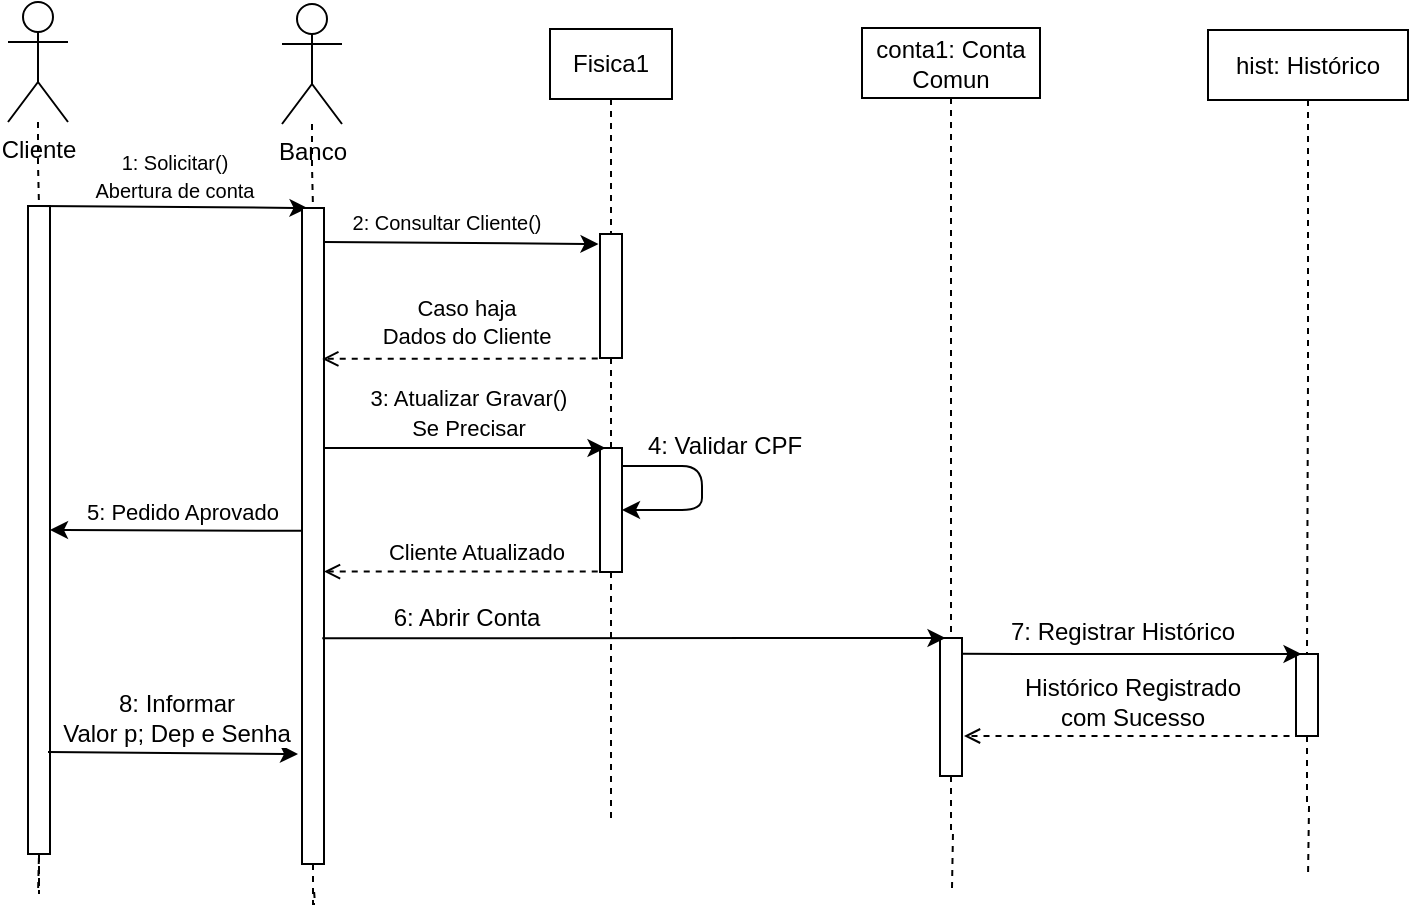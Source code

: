 <mxfile version="12.2.4" type="device" pages="2"><diagram id="BndhB5J_huD5INocB61r" name="Abertura Conta"><mxGraphModel dx="1708" dy="1669" grid="1" gridSize="1" guides="1" tooltips="1" connect="1" arrows="1" fold="1" page="1" pageScale="1" pageWidth="1169" pageHeight="827" math="0" shadow="0"><root><mxCell id="0"/><mxCell id="1" parent="0"/><mxCell id="XQxfISNTg6axHbnLSUz--3" style="edgeStyle=orthogonalEdgeStyle;rounded=0;orthogonalLoop=1;jettySize=auto;html=1;dashed=1;endArrow=none;endFill=0;" edge="1" parent="1" source="XQxfISNTg6axHbnLSUz--16"><mxGeometry relative="1" as="geometry"><mxPoint x="233" y="-237" as="targetPoint"/></mxGeometry></mxCell><mxCell id="XQxfISNTg6axHbnLSUz--1" value="Cliente" style="shape=umlActor;verticalLabelPosition=bottom;labelBackgroundColor=#ffffff;verticalAlign=top;html=1;outlineConnect=0;" vertex="1" parent="1"><mxGeometry x="218" y="-683" width="30" height="60" as="geometry"/></mxCell><mxCell id="XQxfISNTg6axHbnLSUz--5" style="edgeStyle=orthogonalEdgeStyle;rounded=0;orthogonalLoop=1;jettySize=auto;html=1;dashed=1;endArrow=none;endFill=0;" edge="1" source="XQxfISNTg6axHbnLSUz--19" parent="1"><mxGeometry relative="1" as="geometry"><mxPoint x="371" y="-239" as="targetPoint"/></mxGeometry></mxCell><mxCell id="XQxfISNTg6axHbnLSUz--6" value="Banco" style="shape=umlActor;verticalLabelPosition=bottom;labelBackgroundColor=#ffffff;verticalAlign=top;html=1;outlineConnect=0;" vertex="1" parent="1"><mxGeometry x="355" y="-682" width="30" height="60" as="geometry"/></mxCell><mxCell id="XQxfISNTg6axHbnLSUz--11" style="edgeStyle=orthogonalEdgeStyle;rounded=0;orthogonalLoop=1;jettySize=auto;html=1;dashed=1;endArrow=none;endFill=0;" edge="1" parent="1" source="XQxfISNTg6axHbnLSUz--26"><mxGeometry relative="1" as="geometry"><mxPoint x="519.5" y="-272.483" as="targetPoint"/></mxGeometry></mxCell><mxCell id="XQxfISNTg6axHbnLSUz--8" value="Fisica1" style="rounded=0;whiteSpace=wrap;html=1;" vertex="1" parent="1"><mxGeometry x="489" y="-669.5" width="61" height="35" as="geometry"/></mxCell><mxCell id="XQxfISNTg6axHbnLSUz--12" style="edgeStyle=orthogonalEdgeStyle;rounded=0;orthogonalLoop=1;jettySize=auto;html=1;dashed=1;endArrow=none;endFill=0;" edge="1" parent="1" source="XQxfISNTg6axHbnLSUz--34"><mxGeometry relative="1" as="geometry"><mxPoint x="690" y="-240" as="targetPoint"/></mxGeometry></mxCell><mxCell id="XQxfISNTg6axHbnLSUz--9" value="conta1: Conta Comun" style="rounded=0;whiteSpace=wrap;html=1;" vertex="1" parent="1"><mxGeometry x="645" y="-670" width="89" height="35" as="geometry"/></mxCell><mxCell id="XQxfISNTg6axHbnLSUz--14" value="" style="edgeStyle=orthogonalEdgeStyle;rounded=0;orthogonalLoop=1;jettySize=auto;html=1;dashed=1;endArrow=none;endFill=0;" edge="1" parent="1" source="XQxfISNTg6axHbnLSUz--38"><mxGeometry relative="1" as="geometry"><mxPoint x="868" y="-245" as="targetPoint"/></mxGeometry></mxCell><mxCell id="XQxfISNTg6axHbnLSUz--10" value="hist: Histórico" style="rounded=0;whiteSpace=wrap;html=1;" vertex="1" parent="1"><mxGeometry x="818" y="-669" width="100" height="35" as="geometry"/></mxCell><mxCell id="XQxfISNTg6axHbnLSUz--16" value="" style="rounded=0;whiteSpace=wrap;html=1;" vertex="1" parent="1"><mxGeometry x="228" y="-581" width="11" height="324" as="geometry"/></mxCell><mxCell id="XQxfISNTg6axHbnLSUz--17" style="edgeStyle=orthogonalEdgeStyle;rounded=0;orthogonalLoop=1;jettySize=auto;html=1;dashed=1;endArrow=none;endFill=0;" edge="1" parent="1" source="XQxfISNTg6axHbnLSUz--1" target="XQxfISNTg6axHbnLSUz--16"><mxGeometry relative="1" as="geometry"><mxPoint x="232" y="-262" as="targetPoint"/><mxPoint x="232.862" y="-623" as="sourcePoint"/></mxGeometry></mxCell><mxCell id="XQxfISNTg6axHbnLSUz--18" value="&lt;font style=&quot;font-size: 10px&quot;&gt;1: Solicitar()&lt;br&gt;Abertura de conta&lt;/font&gt;" style="endArrow=classic;html=1;exitX=0.5;exitY=0;exitDx=0;exitDy=0;entryX=0.25;entryY=0;entryDx=0;entryDy=0;" edge="1" parent="1" source="XQxfISNTg6axHbnLSUz--16" target="XQxfISNTg6axHbnLSUz--19"><mxGeometry x="-0.004" y="15" width="50" height="50" relative="1" as="geometry"><mxPoint x="254" y="-485" as="sourcePoint"/><mxPoint x="325" y="-583" as="targetPoint"/><mxPoint as="offset"/></mxGeometry></mxCell><mxCell id="XQxfISNTg6axHbnLSUz--19" value="" style="rounded=0;whiteSpace=wrap;html=1;" vertex="1" parent="1"><mxGeometry x="365" y="-580" width="11" height="328" as="geometry"/></mxCell><mxCell id="XQxfISNTg6axHbnLSUz--20" style="edgeStyle=orthogonalEdgeStyle;rounded=0;orthogonalLoop=1;jettySize=auto;html=1;dashed=1;endArrow=none;endFill=0;" edge="1" parent="1" source="XQxfISNTg6axHbnLSUz--6" target="XQxfISNTg6axHbnLSUz--19"><mxGeometry relative="1" as="geometry"><mxPoint x="371" y="-271.241" as="targetPoint"/><mxPoint x="370.103" y="-622" as="sourcePoint"/></mxGeometry></mxCell><mxCell id="XQxfISNTg6axHbnLSUz--21" value="" style="rounded=0;whiteSpace=wrap;html=1;" vertex="1" parent="1"><mxGeometry x="514" y="-567" width="11" height="62" as="geometry"/></mxCell><mxCell id="XQxfISNTg6axHbnLSUz--22" style="edgeStyle=orthogonalEdgeStyle;rounded=0;orthogonalLoop=1;jettySize=auto;html=1;dashed=1;endArrow=none;endFill=0;" edge="1" parent="1" source="XQxfISNTg6axHbnLSUz--8" target="XQxfISNTg6axHbnLSUz--21"><mxGeometry relative="1" as="geometry"><mxPoint x="519.5" y="-272.483" as="targetPoint"/><mxPoint x="519.759" y="-634.5" as="sourcePoint"/></mxGeometry></mxCell><mxCell id="XQxfISNTg6axHbnLSUz--24" value="&lt;span style=&quot;font-size: 10px&quot;&gt;2: Consultar Cliente()&lt;/span&gt;" style="endArrow=classic;html=1;entryX=0.25;entryY=0;entryDx=0;entryDy=0;exitX=1.045;exitY=0.055;exitDx=0;exitDy=0;exitPerimeter=0;" edge="1" parent="1"><mxGeometry x="-0.112" y="10" width="50" height="50" relative="1" as="geometry"><mxPoint x="375.995" y="-563.02" as="sourcePoint"/><mxPoint x="513.25" y="-562.0" as="targetPoint"/><mxPoint as="offset"/></mxGeometry></mxCell><mxCell id="XQxfISNTg6axHbnLSUz--25" value="Caso haja&lt;br&gt;Dados do Cliente" style="endArrow=open;html=1;exitX=-0.103;exitY=1.004;exitDx=0;exitDy=0;exitPerimeter=0;entryX=0.922;entryY=0.23;entryDx=0;entryDy=0;dashed=1;endFill=0;entryPerimeter=0;" edge="1" parent="1" source="XQxfISNTg6axHbnLSUz--21" target="XQxfISNTg6axHbnLSUz--19"><mxGeometry x="-0.052" y="-18" width="50" height="50" relative="1" as="geometry"><mxPoint x="412" y="-464" as="sourcePoint"/><mxPoint x="462" y="-514" as="targetPoint"/><mxPoint as="offset"/></mxGeometry></mxCell><mxCell id="XQxfISNTg6axHbnLSUz--26" value="" style="rounded=0;whiteSpace=wrap;html=1;" vertex="1" parent="1"><mxGeometry x="514" y="-460" width="11" height="62" as="geometry"/></mxCell><mxCell id="XQxfISNTg6axHbnLSUz--27" style="edgeStyle=orthogonalEdgeStyle;rounded=0;orthogonalLoop=1;jettySize=auto;html=1;dashed=1;endArrow=none;endFill=0;" edge="1" parent="1" source="XQxfISNTg6axHbnLSUz--21" target="XQxfISNTg6axHbnLSUz--26"><mxGeometry relative="1" as="geometry"><mxPoint x="519.5" y="-272.483" as="targetPoint"/><mxPoint x="519.5" y="-505.0" as="sourcePoint"/></mxGeometry></mxCell><mxCell id="XQxfISNTg6axHbnLSUz--28" value="" style="endArrow=classic;html=1;entryX=0.25;entryY=0;entryDx=0;entryDy=0;exitX=1.01;exitY=0.366;exitDx=0;exitDy=0;exitPerimeter=0;" edge="1" parent="1" source="XQxfISNTg6axHbnLSUz--19" target="XQxfISNTg6axHbnLSUz--26"><mxGeometry width="50" height="50" relative="1" as="geometry"><mxPoint x="375" y="-454" as="sourcePoint"/><mxPoint x="487" y="-453" as="targetPoint"/></mxGeometry></mxCell><mxCell id="XQxfISNTg6axHbnLSUz--29" value="&lt;font style=&quot;font-size: 11px&quot;&gt;&lt;span&gt;3: Atualizar Gravar()&lt;br&gt;&lt;/span&gt;Se Precisar&lt;/font&gt;&lt;span style=&quot;font-size: 10px&quot;&gt;&lt;br&gt;&lt;/span&gt;" style="text;html=1;resizable=0;points=[];align=center;verticalAlign=middle;labelBackgroundColor=#ffffff;" vertex="1" connectable="0" parent="XQxfISNTg6axHbnLSUz--28"><mxGeometry x="-0.286" y="3" relative="1" as="geometry"><mxPoint x="22" y="-15.5" as="offset"/></mxGeometry></mxCell><mxCell id="XQxfISNTg6axHbnLSUz--30" value="" style="endArrow=classic;html=1;exitX=1;exitY=0.145;exitDx=0;exitDy=0;exitPerimeter=0;entryX=1;entryY=0.5;entryDx=0;entryDy=0;" edge="1" parent="1" source="XQxfISNTg6axHbnLSUz--26" target="XQxfISNTg6axHbnLSUz--26"><mxGeometry width="50" height="50" relative="1" as="geometry"><mxPoint x="545" y="-443" as="sourcePoint"/><mxPoint x="562" y="-433" as="targetPoint"/><Array as="points"><mxPoint x="565" y="-451"/><mxPoint x="565" y="-429"/></Array></mxGeometry></mxCell><mxCell id="XQxfISNTg6axHbnLSUz--31" value="4: Validar CPF" style="text;html=1;resizable=0;points=[];align=center;verticalAlign=middle;labelBackgroundColor=#ffffff;" vertex="1" connectable="0" parent="XQxfISNTg6axHbnLSUz--30"><mxGeometry x="-0.339" y="-1" relative="1" as="geometry"><mxPoint x="17.5" y="-11" as="offset"/></mxGeometry></mxCell><mxCell id="XQxfISNTg6axHbnLSUz--32" value="Cliente Atualizado" style="endArrow=open;html=1;exitX=-0.103;exitY=1.004;exitDx=0;exitDy=0;exitPerimeter=0;entryX=1.045;entryY=0.319;entryDx=0;entryDy=0;entryPerimeter=0;dashed=1;endFill=0;" edge="1" parent="1"><mxGeometry x="-0.111" y="-10" width="50" height="50" relative="1" as="geometry"><mxPoint x="512.867" y="-398.252" as="sourcePoint"/><mxPoint x="375.995" y="-398.216" as="targetPoint"/><mxPoint as="offset"/></mxGeometry></mxCell><mxCell id="XQxfISNTg6axHbnLSUz--33" value="5: Pedido Aprovado" style="endArrow=classic;html=1;exitX=0.019;exitY=0.684;exitDx=0;exitDy=0;exitPerimeter=0;" edge="1" parent="1"><mxGeometry x="-0.05" y="-9" width="50" height="50" relative="1" as="geometry"><mxPoint x="364.709" y="-418.576" as="sourcePoint"/><mxPoint x="239" y="-419" as="targetPoint"/><mxPoint as="offset"/></mxGeometry></mxCell><mxCell id="XQxfISNTg6axHbnLSUz--34" value="" style="rounded=0;whiteSpace=wrap;html=1;" vertex="1" parent="1"><mxGeometry x="684" y="-365" width="11" height="69" as="geometry"/></mxCell><mxCell id="XQxfISNTg6axHbnLSUz--35" style="edgeStyle=orthogonalEdgeStyle;rounded=0;orthogonalLoop=1;jettySize=auto;html=1;dashed=1;endArrow=none;endFill=0;" edge="1" parent="1" source="XQxfISNTg6axHbnLSUz--9" target="XQxfISNTg6axHbnLSUz--34"><mxGeometry relative="1" as="geometry"><mxPoint x="689" y="-262" as="targetPoint"/><mxPoint x="690" y="-635" as="sourcePoint"/></mxGeometry></mxCell><mxCell id="XQxfISNTg6axHbnLSUz--36" value="" style="endArrow=classic;html=1;entryX=0.25;entryY=0;entryDx=0;entryDy=0;exitX=0.922;exitY=0.656;exitDx=0;exitDy=0;exitPerimeter=0;" edge="1" parent="1" source="XQxfISNTg6axHbnLSUz--19" target="XQxfISNTg6axHbnLSUz--34"><mxGeometry width="50" height="50" relative="1" as="geometry"><mxPoint x="433" y="-358" as="sourcePoint"/><mxPoint x="468" y="-336" as="targetPoint"/></mxGeometry></mxCell><mxCell id="XQxfISNTg6axHbnLSUz--37" value="6: Abrir Conta" style="text;html=1;resizable=0;points=[];align=center;verticalAlign=middle;labelBackgroundColor=#ffffff;" vertex="1" connectable="0" parent="XQxfISNTg6axHbnLSUz--36"><mxGeometry x="-0.543" y="2" relative="1" as="geometry"><mxPoint x="1" y="-8" as="offset"/></mxGeometry></mxCell><mxCell id="XQxfISNTg6axHbnLSUz--38" value="" style="rounded=0;whiteSpace=wrap;html=1;" vertex="1" parent="1"><mxGeometry x="862" y="-357" width="11" height="41" as="geometry"/></mxCell><mxCell id="XQxfISNTg6axHbnLSUz--39" value="" style="edgeStyle=orthogonalEdgeStyle;rounded=0;orthogonalLoop=1;jettySize=auto;html=1;dashed=1;endArrow=none;endFill=0;" edge="1" parent="1" source="XQxfISNTg6axHbnLSUz--10" target="XQxfISNTg6axHbnLSUz--38"><mxGeometry relative="1" as="geometry"><mxPoint x="868" y="-634" as="sourcePoint"/><mxPoint x="868" y="-299" as="targetPoint"/></mxGeometry></mxCell><mxCell id="XQxfISNTg6axHbnLSUz--43" value="" style="endArrow=classic;html=1;exitX=0.961;exitY=0.115;exitDx=0;exitDy=0;exitPerimeter=0;entryX=0.25;entryY=0;entryDx=0;entryDy=0;" edge="1" parent="1" source="XQxfISNTg6axHbnLSUz--34" target="XQxfISNTg6axHbnLSUz--38"><mxGeometry width="50" height="50" relative="1" as="geometry"><mxPoint x="754" y="-320" as="sourcePoint"/><mxPoint x="844" y="-358" as="targetPoint"/></mxGeometry></mxCell><mxCell id="XQxfISNTg6axHbnLSUz--44" value="7: Registrar Histórico" style="text;html=1;resizable=0;points=[];align=center;verticalAlign=middle;labelBackgroundColor=#ffffff;" vertex="1" connectable="0" parent="XQxfISNTg6axHbnLSUz--43"><mxGeometry x="-0.281" y="-1" relative="1" as="geometry"><mxPoint x="19.5" y="-12.5" as="offset"/></mxGeometry></mxCell><mxCell id="XQxfISNTg6axHbnLSUz--45" value="" style="endArrow=open;html=1;exitX=0.25;exitY=1;exitDx=0;exitDy=0;endFill=0;dashed=1;" edge="1" parent="1" source="XQxfISNTg6axHbnLSUz--38"><mxGeometry width="50" height="50" relative="1" as="geometry"><mxPoint x="756" y="-284" as="sourcePoint"/><mxPoint x="696" y="-316" as="targetPoint"/></mxGeometry></mxCell><mxCell id="XQxfISNTg6axHbnLSUz--46" value="Histórico Registrado&lt;br&gt;com Sucesso" style="text;html=1;resizable=0;points=[];align=center;verticalAlign=middle;labelBackgroundColor=#ffffff;" vertex="1" connectable="0" parent="XQxfISNTg6axHbnLSUz--45"><mxGeometry x="0.179" relative="1" as="geometry"><mxPoint x="14" y="-17" as="offset"/></mxGeometry></mxCell><mxCell id="XQxfISNTg6axHbnLSUz--47" value="" style="endArrow=classic;html=1;" edge="1" parent="1"><mxGeometry width="50" height="50" relative="1" as="geometry"><mxPoint x="238" y="-308" as="sourcePoint"/><mxPoint x="363" y="-307" as="targetPoint"/></mxGeometry></mxCell><mxCell id="XQxfISNTg6axHbnLSUz--48" value="8: Informar&lt;br&gt;Valor p; Dep&amp;nbsp;e Senha" style="text;html=1;resizable=0;points=[];align=center;verticalAlign=middle;labelBackgroundColor=#ffffff;" vertex="1" connectable="0" parent="XQxfISNTg6axHbnLSUz--47"><mxGeometry x="-0.45" y="1" relative="1" as="geometry"><mxPoint x="29" y="-17" as="offset"/></mxGeometry></mxCell></root></mxGraphModel></diagram><diagram id="P3M-s38hU2t3LlAbqmL5" name="Fechamento Conta"><mxGraphModel dx="1708" dy="1669" grid="1" gridSize="10" guides="1" tooltips="1" connect="1" arrows="1" fold="1" page="1" pageScale="1" pageWidth="1169" pageHeight="827" math="0" shadow="0"><root><mxCell id="O0uYUv3NvURIDr66zUNo-0"/><mxCell id="O0uYUv3NvURIDr66zUNo-1" parent="O0uYUv3NvURIDr66zUNo-0"/><mxCell id="5ImOWD38c9kZB_uNNgtG-9" style="edgeStyle=orthogonalEdgeStyle;rounded=0;orthogonalLoop=1;jettySize=auto;html=1;dashed=1;endArrow=none;endFill=0;" edge="1" parent="O0uYUv3NvURIDr66zUNo-1" source="ZzsuilDX7M2RhhP4GZBB-18"><mxGeometry relative="1" as="geometry"><mxPoint x="658" y="-190" as="targetPoint"/></mxGeometry></mxCell><mxCell id="5ImOWD38c9kZB_uNNgtG-0" value="Fisica1" style="rounded=0;whiteSpace=wrap;html=1;" vertex="1" parent="O0uYUv3NvURIDr66zUNo-1"><mxGeometry x="627.5" y="-680" width="61" height="35" as="geometry"/></mxCell><mxCell id="5ImOWD38c9kZB_uNNgtG-10" style="edgeStyle=orthogonalEdgeStyle;rounded=0;orthogonalLoop=1;jettySize=auto;html=1;dashed=1;endArrow=none;endFill=0;" edge="1" parent="O0uYUv3NvURIDr66zUNo-1" source="ZzsuilDX7M2RhhP4GZBB-26"><mxGeometry relative="1" as="geometry"><mxPoint x="869" y="-170" as="targetPoint"/><Array as="points"><mxPoint x="874" y="-198"/><mxPoint x="874" y="-170"/></Array></mxGeometry></mxCell><mxCell id="5ImOWD38c9kZB_uNNgtG-1" value="conta1: Conta Comun" style="rounded=0;whiteSpace=wrap;html=1;" vertex="1" parent="O0uYUv3NvURIDr66zUNo-1"><mxGeometry x="830" y="-680" width="89" height="35" as="geometry"/></mxCell><mxCell id="5ImOWD38c9kZB_uNNgtG-8" style="edgeStyle=orthogonalEdgeStyle;rounded=0;orthogonalLoop=1;jettySize=auto;html=1;dashed=1;endArrow=none;endFill=0;" edge="1" parent="O0uYUv3NvURIDr66zUNo-1" source="ZzsuilDX7M2RhhP4GZBB-12"><mxGeometry relative="1" as="geometry"><mxPoint x="455.5" y="-190" as="targetPoint"/></mxGeometry></mxCell><mxCell id="5ImOWD38c9kZB_uNNgtG-2" value="Banco" style="rounded=0;whiteSpace=wrap;html=1;" vertex="1" parent="O0uYUv3NvURIDr66zUNo-1"><mxGeometry x="425" y="-680" width="61" height="35" as="geometry"/></mxCell><mxCell id="5ImOWD38c9kZB_uNNgtG-5" style="edgeStyle=orthogonalEdgeStyle;rounded=0;orthogonalLoop=1;jettySize=auto;html=1;endArrow=none;endFill=0;dashed=1;" edge="1" parent="O0uYUv3NvURIDr66zUNo-1" source="ZzsuilDX7M2RhhP4GZBB-2"><mxGeometry relative="1" as="geometry"><mxPoint x="250.5" y="-190" as="targetPoint"/></mxGeometry></mxCell><mxCell id="5ImOWD38c9kZB_uNNgtG-3" value="Cliente" style="rounded=0;whiteSpace=wrap;html=1;" vertex="1" parent="O0uYUv3NvURIDr66zUNo-1"><mxGeometry x="220" y="-680" width="61" height="35" as="geometry"/></mxCell><mxCell id="ZzsuilDX7M2RhhP4GZBB-0" value="" style="rounded=0;whiteSpace=wrap;html=1;" vertex="1" parent="O0uYUv3NvURIDr66zUNo-1"><mxGeometry x="245" y="-620" width="11" height="50" as="geometry"/></mxCell><mxCell id="ZzsuilDX7M2RhhP4GZBB-1" style="edgeStyle=orthogonalEdgeStyle;rounded=0;orthogonalLoop=1;jettySize=auto;html=1;endArrow=none;endFill=0;dashed=1;" edge="1" parent="O0uYUv3NvURIDr66zUNo-1" source="5ImOWD38c9kZB_uNNgtG-3" target="ZzsuilDX7M2RhhP4GZBB-0"><mxGeometry relative="1" as="geometry"><mxPoint x="250.5" y="-190" as="targetPoint"/><mxPoint x="250" y="-645.0" as="sourcePoint"/></mxGeometry></mxCell><mxCell id="ZzsuilDX7M2RhhP4GZBB-2" value="" style="rounded=0;whiteSpace=wrap;html=1;" vertex="1" parent="O0uYUv3NvURIDr66zUNo-1"><mxGeometry x="245" y="-270" width="11" height="30" as="geometry"/></mxCell><mxCell id="ZzsuilDX7M2RhhP4GZBB-3" style="edgeStyle=orthogonalEdgeStyle;rounded=0;orthogonalLoop=1;jettySize=auto;html=1;endArrow=none;endFill=0;dashed=1;" edge="1" parent="O0uYUv3NvURIDr66zUNo-1" source="ZzsuilDX7M2RhhP4GZBB-0" target="ZzsuilDX7M2RhhP4GZBB-2"><mxGeometry relative="1" as="geometry"><mxPoint x="250.5" y="-190" as="targetPoint"/><mxPoint x="250" y="-570.0" as="sourcePoint"/></mxGeometry></mxCell><mxCell id="ZzsuilDX7M2RhhP4GZBB-4" value="" style="rounded=0;whiteSpace=wrap;html=1;" vertex="1" parent="O0uYUv3NvURIDr66zUNo-1"><mxGeometry x="450" y="-620" width="11" height="50" as="geometry"/></mxCell><mxCell id="ZzsuilDX7M2RhhP4GZBB-7" style="edgeStyle=orthogonalEdgeStyle;rounded=0;orthogonalLoop=1;jettySize=auto;html=1;dashed=1;endArrow=none;endFill=0;" edge="1" parent="O0uYUv3NvURIDr66zUNo-1" source="5ImOWD38c9kZB_uNNgtG-2" target="ZzsuilDX7M2RhhP4GZBB-4"><mxGeometry relative="1" as="geometry"><mxPoint x="455.5" y="-190" as="targetPoint"/><mxPoint x="455.714" y="-645.0" as="sourcePoint"/></mxGeometry></mxCell><mxCell id="ZzsuilDX7M2RhhP4GZBB-8" value="" style="rounded=0;whiteSpace=wrap;html=1;" vertex="1" parent="O0uYUv3NvURIDr66zUNo-1"><mxGeometry x="450" y="-550" width="11" height="150" as="geometry"/></mxCell><mxCell id="ZzsuilDX7M2RhhP4GZBB-9" style="edgeStyle=orthogonalEdgeStyle;rounded=0;orthogonalLoop=1;jettySize=auto;html=1;dashed=1;endArrow=none;endFill=0;" edge="1" parent="O0uYUv3NvURIDr66zUNo-1" source="ZzsuilDX7M2RhhP4GZBB-4" target="ZzsuilDX7M2RhhP4GZBB-8"><mxGeometry relative="1" as="geometry"><mxPoint x="455.5" y="-190" as="targetPoint"/><mxPoint x="455.714" y="-570.0" as="sourcePoint"/></mxGeometry></mxCell><mxCell id="ZzsuilDX7M2RhhP4GZBB-10" value="" style="rounded=0;whiteSpace=wrap;html=1;" vertex="1" parent="O0uYUv3NvURIDr66zUNo-1"><mxGeometry x="450" y="-360" width="11" height="40" as="geometry"/></mxCell><mxCell id="ZzsuilDX7M2RhhP4GZBB-11" style="edgeStyle=orthogonalEdgeStyle;rounded=0;orthogonalLoop=1;jettySize=auto;html=1;dashed=1;endArrow=none;endFill=0;" edge="1" parent="O0uYUv3NvURIDr66zUNo-1" source="ZzsuilDX7M2RhhP4GZBB-8" target="ZzsuilDX7M2RhhP4GZBB-10"><mxGeometry relative="1" as="geometry"><mxPoint x="455.5" y="-190" as="targetPoint"/><mxPoint x="455.714" y="-350" as="sourcePoint"/></mxGeometry></mxCell><mxCell id="ZzsuilDX7M2RhhP4GZBB-12" value="" style="rounded=0;whiteSpace=wrap;html=1;" vertex="1" parent="O0uYUv3NvURIDr66zUNo-1"><mxGeometry x="450" y="-295" width="11" height="70" as="geometry"/></mxCell><mxCell id="ZzsuilDX7M2RhhP4GZBB-13" style="edgeStyle=orthogonalEdgeStyle;rounded=0;orthogonalLoop=1;jettySize=auto;html=1;dashed=1;endArrow=none;endFill=0;" edge="1" parent="O0uYUv3NvURIDr66zUNo-1" source="ZzsuilDX7M2RhhP4GZBB-10" target="ZzsuilDX7M2RhhP4GZBB-12"><mxGeometry relative="1" as="geometry"><mxPoint x="455.5" y="-190" as="targetPoint"/><mxPoint x="455.714" y="-295" as="sourcePoint"/></mxGeometry></mxCell><mxCell id="ZzsuilDX7M2RhhP4GZBB-14" value="" style="rounded=0;whiteSpace=wrap;html=1;" vertex="1" parent="O0uYUv3NvURIDr66zUNo-1"><mxGeometry x="653" y="-560" width="11" height="140" as="geometry"/></mxCell><mxCell id="ZzsuilDX7M2RhhP4GZBB-15" style="edgeStyle=orthogonalEdgeStyle;rounded=0;orthogonalLoop=1;jettySize=auto;html=1;dashed=1;endArrow=none;endFill=0;" edge="1" parent="O0uYUv3NvURIDr66zUNo-1" source="5ImOWD38c9kZB_uNNgtG-0" target="ZzsuilDX7M2RhhP4GZBB-14"><mxGeometry relative="1" as="geometry"><mxPoint x="658" y="-190" as="targetPoint"/><mxPoint x="658.571" y="-645.0" as="sourcePoint"/></mxGeometry></mxCell><mxCell id="ZzsuilDX7M2RhhP4GZBB-16" value="" style="rounded=0;whiteSpace=wrap;html=1;" vertex="1" parent="O0uYUv3NvURIDr66zUNo-1"><mxGeometry x="653" y="-360" width="11" height="30" as="geometry"/></mxCell><mxCell id="ZzsuilDX7M2RhhP4GZBB-17" style="edgeStyle=orthogonalEdgeStyle;rounded=0;orthogonalLoop=1;jettySize=auto;html=1;dashed=1;endArrow=none;endFill=0;" edge="1" parent="O0uYUv3NvURIDr66zUNo-1" source="ZzsuilDX7M2RhhP4GZBB-14" target="ZzsuilDX7M2RhhP4GZBB-16"><mxGeometry relative="1" as="geometry"><mxPoint x="658" y="-190" as="targetPoint"/><mxPoint x="658.571" y="-380" as="sourcePoint"/></mxGeometry></mxCell><mxCell id="ZzsuilDX7M2RhhP4GZBB-18" value="" style="rounded=0;whiteSpace=wrap;html=1;" vertex="1" parent="O0uYUv3NvURIDr66zUNo-1"><mxGeometry x="653" y="-295" width="11" height="50" as="geometry"/></mxCell><mxCell id="ZzsuilDX7M2RhhP4GZBB-25" style="edgeStyle=orthogonalEdgeStyle;rounded=0;orthogonalLoop=1;jettySize=auto;html=1;dashed=1;endArrow=none;endFill=0;" edge="1" parent="O0uYUv3NvURIDr66zUNo-1" source="ZzsuilDX7M2RhhP4GZBB-16" target="ZzsuilDX7M2RhhP4GZBB-18"><mxGeometry relative="1" as="geometry"><mxPoint x="658" y="-190" as="targetPoint"/><mxPoint x="658.833" y="-310" as="sourcePoint"/></mxGeometry></mxCell><mxCell id="ZzsuilDX7M2RhhP4GZBB-26" value="" style="rounded=0;whiteSpace=wrap;html=1;" vertex="1" parent="O0uYUv3NvURIDr66zUNo-1"><mxGeometry x="869" y="-290" width="11" height="20" as="geometry"/></mxCell><mxCell id="ZzsuilDX7M2RhhP4GZBB-27" style="edgeStyle=orthogonalEdgeStyle;rounded=0;orthogonalLoop=1;jettySize=auto;html=1;dashed=1;endArrow=none;endFill=0;" edge="1" parent="O0uYUv3NvURIDr66zUNo-1" source="5ImOWD38c9kZB_uNNgtG-1" target="ZzsuilDX7M2RhhP4GZBB-26"><mxGeometry relative="1" as="geometry"><mxPoint x="874.5" y="-180" as="targetPoint"/><mxPoint x="874.667" y="-645" as="sourcePoint"/></mxGeometry></mxCell><mxCell id="ZzsuilDX7M2RhhP4GZBB-29" value="" style="endArrow=classic;html=1;exitX=0.75;exitY=0;exitDx=0;exitDy=0;entryX=-0.13;entryY=-0.011;entryDx=0;entryDy=0;entryPerimeter=0;" edge="1" parent="O0uYUv3NvURIDr66zUNo-1" source="ZzsuilDX7M2RhhP4GZBB-0" target="ZzsuilDX7M2RhhP4GZBB-4"><mxGeometry width="50" height="50" relative="1" as="geometry"><mxPoint x="290" y="-560" as="sourcePoint"/><mxPoint x="340" y="-610" as="targetPoint"/></mxGeometry></mxCell><mxCell id="ZzsuilDX7M2RhhP4GZBB-44" value="1: Solicita&amp;nbsp; encerramento conta" style="text;html=1;resizable=0;points=[];align=center;verticalAlign=middle;labelBackgroundColor=#ffffff;" vertex="1" connectable="0" parent="ZzsuilDX7M2RhhP4GZBB-29"><mxGeometry x="-0.22" y="1" relative="1" as="geometry"><mxPoint x="20.5" y="-9" as="offset"/></mxGeometry></mxCell><mxCell id="ZzsuilDX7M2RhhP4GZBB-30" value="3: Verifica Conta" style="endArrow=classic;html=1;exitX=0.75;exitY=0;exitDx=0;exitDy=0;" edge="1" parent="O0uYUv3NvURIDr66zUNo-1" source="ZzsuilDX7M2RhhP4GZBB-8"><mxGeometry x="0.061" y="10" width="50" height="50" relative="1" as="geometry"><mxPoint x="510" y="-490" as="sourcePoint"/><mxPoint x="650" y="-550" as="targetPoint"/><mxPoint x="1" as="offset"/></mxGeometry></mxCell><mxCell id="ZzsuilDX7M2RhhP4GZBB-31" value="2: Valida Senha" style="endArrow=classic;html=1;entryX=1;entryY=0.25;entryDx=0;entryDy=0;exitX=1.104;exitY=0.004;exitDx=0;exitDy=0;exitPerimeter=0;" edge="1" parent="O0uYUv3NvURIDr66zUNo-1"><mxGeometry x="0.313" y="-53" width="50" height="50" relative="1" as="geometry"><mxPoint x="664.144" y="-559.44" as="sourcePoint"/><mxPoint x="663" y="-525.0" as="targetPoint"/><Array as="points"><mxPoint x="699" y="-559"/><mxPoint x="699" y="-525"/></Array><mxPoint x="52" y="38" as="offset"/></mxGeometry></mxCell><mxCell id="ZzsuilDX7M2RhhP4GZBB-32" value="2.1 Verifica Saldo" style="endArrow=classic;html=1;entryX=1;entryY=0.25;entryDx=0;entryDy=0;exitX=1.104;exitY=0.004;exitDx=0;exitDy=0;exitPerimeter=0;" edge="1" parent="O0uYUv3NvURIDr66zUNo-1"><mxGeometry x="0.313" y="-53" width="50" height="50" relative="1" as="geometry"><mxPoint x="665.144" y="-507.94" as="sourcePoint"/><mxPoint x="664" y="-473.5" as="targetPoint"/><Array as="points"><mxPoint x="700" y="-507.5"/><mxPoint x="700" y="-473.5"/></Array><mxPoint x="51" y="36" as="offset"/></mxGeometry></mxCell><mxCell id="ZzsuilDX7M2RhhP4GZBB-33" value="Saldo" style="endArrow=open;html=1;exitX=-0.039;exitY=0.959;exitDx=0;exitDy=0;exitPerimeter=0;entryX=1.182;entryY=0.836;entryDx=0;entryDy=0;entryPerimeter=0;dashed=1;endFill=0;" edge="1" parent="O0uYUv3NvURIDr66zUNo-1" source="ZzsuilDX7M2RhhP4GZBB-14" target="ZzsuilDX7M2RhhP4GZBB-8"><mxGeometry x="0.081" y="-15" width="50" height="50" relative="1" as="geometry"><mxPoint x="620" y="-410" as="sourcePoint"/><mxPoint x="480" y="-410" as="targetPoint"/><mxPoint as="offset"/></mxGeometry></mxCell><mxCell id="ZzsuilDX7M2RhhP4GZBB-35" value="" style="endArrow=classic;html=1;entryX=0.25;entryY=0;entryDx=0;entryDy=0;exitX=0.75;exitY=0;exitDx=0;exitDy=0;" edge="1" parent="O0uYUv3NvURIDr66zUNo-1" source="ZzsuilDX7M2RhhP4GZBB-10" target="ZzsuilDX7M2RhhP4GZBB-16"><mxGeometry width="50" height="50" relative="1" as="geometry"><mxPoint x="490" y="-320" as="sourcePoint"/><mxPoint x="600" y="-300" as="targetPoint"/></mxGeometry></mxCell><mxCell id="ZzsuilDX7M2RhhP4GZBB-45" value="4: Saldo Positivo" style="text;html=1;resizable=0;points=[];align=center;verticalAlign=middle;labelBackgroundColor=#ffffff;" vertex="1" connectable="0" parent="ZzsuilDX7M2RhhP4GZBB-35"><mxGeometry x="-0.091" y="2" relative="1" as="geometry"><mxPoint x="1.5" y="-8" as="offset"/></mxGeometry></mxCell><mxCell id="ZzsuilDX7M2RhhP4GZBB-36" value="" style="endArrow=open;html=1;entryX=1;entryY=0.75;entryDx=0;entryDy=0;exitX=0.25;exitY=1;exitDx=0;exitDy=0;dashed=1;endFill=0;" edge="1" parent="O0uYUv3NvURIDr66zUNo-1" source="ZzsuilDX7M2RhhP4GZBB-16" target="ZzsuilDX7M2RhhP4GZBB-10"><mxGeometry width="50" height="50" relative="1" as="geometry"><mxPoint x="600" y="-330" as="sourcePoint"/><mxPoint x="600" y="-330" as="targetPoint"/></mxGeometry></mxCell><mxCell id="ZzsuilDX7M2RhhP4GZBB-46" value="Saldo Zero" style="text;html=1;resizable=0;points=[];align=center;verticalAlign=middle;labelBackgroundColor=#ffffff;" vertex="1" connectable="0" parent="ZzsuilDX7M2RhhP4GZBB-36"><mxGeometry x="-0.246" y="-1" relative="1" as="geometry"><mxPoint x="-22.5" y="-9" as="offset"/></mxGeometry></mxCell><mxCell id="ZzsuilDX7M2RhhP4GZBB-39" value="5: Encerrar Conta" style="endArrow=classic;html=1;exitX=1.13;exitY=0.01;exitDx=0;exitDy=0;exitPerimeter=0;entryX=0.25;entryY=0;entryDx=0;entryDy=0;" edge="1" parent="O0uYUv3NvURIDr66zUNo-1"><mxGeometry x="0.01" y="15" width="50" height="50" relative="1" as="geometry"><mxPoint x="462.43" y="-294.3" as="sourcePoint"/><mxPoint x="655.75" y="-295" as="targetPoint"/><mxPoint as="offset"/></mxGeometry></mxCell><mxCell id="ZzsuilDX7M2RhhP4GZBB-40" value="" style="endArrow=open;html=1;exitX=0.25;exitY=1;exitDx=0;exitDy=0;entryX=1;entryY=0.75;entryDx=0;entryDy=0;dashed=1;endFill=0;" edge="1" parent="O0uYUv3NvURIDr66zUNo-1" source="ZzsuilDX7M2RhhP4GZBB-18" target="ZzsuilDX7M2RhhP4GZBB-12"><mxGeometry width="50" height="50" relative="1" as="geometry"><mxPoint x="550" y="-230" as="sourcePoint"/><mxPoint x="470" y="-230" as="targetPoint"/></mxGeometry></mxCell><mxCell id="ZzsuilDX7M2RhhP4GZBB-41" value="" style="endArrow=classic;html=1;entryX=-0.13;entryY=0.014;entryDx=0;entryDy=0;entryPerimeter=0;exitX=0.993;exitY=0.099;exitDx=0;exitDy=0;exitPerimeter=0;" edge="1" parent="O0uYUv3NvURIDr66zUNo-1" source="ZzsuilDX7M2RhhP4GZBB-18" target="ZzsuilDX7M2RhhP4GZBB-26"><mxGeometry width="50" height="50" relative="1" as="geometry"><mxPoint x="700" y="-270" as="sourcePoint"/><mxPoint x="750" y="-300" as="targetPoint"/></mxGeometry></mxCell><mxCell id="ZzsuilDX7M2RhhP4GZBB-42" value="" style="endArrow=open;html=1;entryX=1;entryY=0.5;entryDx=0;entryDy=0;exitX=-0.003;exitY=0.988;exitDx=0;exitDy=0;exitPerimeter=0;dashed=1;endFill=0;" edge="1" parent="O0uYUv3NvURIDr66zUNo-1" source="ZzsuilDX7M2RhhP4GZBB-26" target="ZzsuilDX7M2RhhP4GZBB-18"><mxGeometry width="50" height="50" relative="1" as="geometry"><mxPoint x="840" y="-250" as="sourcePoint"/><mxPoint x="820" y="-280" as="targetPoint"/></mxGeometry></mxCell><mxCell id="ZzsuilDX7M2RhhP4GZBB-43" value="" style="endArrow=classic;html=1;entryX=0.75;entryY=0;entryDx=0;entryDy=0;exitX=-0.061;exitY=0.367;exitDx=0;exitDy=0;exitPerimeter=0;" edge="1" parent="O0uYUv3NvURIDr66zUNo-1" source="ZzsuilDX7M2RhhP4GZBB-12" target="ZzsuilDX7M2RhhP4GZBB-2"><mxGeometry width="50" height="50" relative="1" as="geometry"><mxPoint x="340" y="-240" as="sourcePoint"/><mxPoint x="390" y="-290" as="targetPoint"/></mxGeometry></mxCell><mxCell id="ZzsuilDX7M2RhhP4GZBB-47" value="Conta encerrada com sucesso" style="text;html=1;strokeColor=none;fillColor=none;align=center;verticalAlign=middle;whiteSpace=wrap;rounded=0;fontSize=11;" vertex="1" parent="O0uYUv3NvURIDr66zUNo-1"><mxGeometry x="480" y="-265" width="160" height="20" as="geometry"/></mxCell><mxCell id="ZzsuilDX7M2RhhP4GZBB-48" value="5.1 Atualizar Cliente" style="text;html=1;strokeColor=none;fillColor=none;align=center;verticalAlign=middle;whiteSpace=wrap;rounded=0;fontSize=11;" vertex="1" parent="O0uYUv3NvURIDr66zUNo-1"><mxGeometry x="690" y="-315" width="160" height="20" as="geometry"/></mxCell><mxCell id="ZzsuilDX7M2RhhP4GZBB-49" value="Cliente Atualizado" style="text;html=1;strokeColor=none;fillColor=none;align=center;verticalAlign=middle;whiteSpace=wrap;rounded=0;fontSize=11;" vertex="1" parent="O0uYUv3NvURIDr66zUNo-1"><mxGeometry x="690" y="-290" width="160" height="20" as="geometry"/></mxCell><mxCell id="ZzsuilDX7M2RhhP4GZBB-50" value="6: Conta Encerrada" style="text;html=1;strokeColor=none;fillColor=none;align=center;verticalAlign=middle;whiteSpace=wrap;rounded=0;fontSize=11;" vertex="1" parent="O0uYUv3NvURIDr66zUNo-1"><mxGeometry x="270" y="-295" width="160" height="20" as="geometry"/></mxCell></root></mxGraphModel></diagram></mxfile>